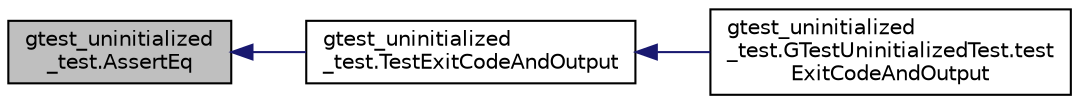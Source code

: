 digraph "gtest_uninitialized_test.AssertEq"
{
  edge [fontname="Helvetica",fontsize="10",labelfontname="Helvetica",labelfontsize="10"];
  node [fontname="Helvetica",fontsize="10",shape=record];
  rankdir="LR";
  Node5 [label="gtest_uninitialized\l_test.AssertEq",height=0.2,width=0.4,color="black", fillcolor="grey75", style="filled", fontcolor="black"];
  Node5 -> Node6 [dir="back",color="midnightblue",fontsize="10",style="solid",fontname="Helvetica"];
  Node6 [label="gtest_uninitialized\l_test.TestExitCodeAndOutput",height=0.2,width=0.4,color="black", fillcolor="white", style="filled",URL="$d0/d3d/namespacegtest__uninitialized__test.html#acb743a321be1696fc72ffbdcac897613"];
  Node6 -> Node7 [dir="back",color="midnightblue",fontsize="10",style="solid",fontname="Helvetica"];
  Node7 [label="gtest_uninitialized\l_test.GTestUninitializedTest.test\lExitCodeAndOutput",height=0.2,width=0.4,color="black", fillcolor="white", style="filled",URL="$db/df9/classgtest__uninitialized__test_1_1_g_test_uninitialized_test.html#ace4bbad0abec476b03a91bb453e6451c"];
}
